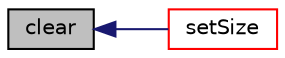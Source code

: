 digraph "clear"
{
  bgcolor="transparent";
  edge [fontname="Helvetica",fontsize="10",labelfontname="Helvetica",labelfontsize="10"];
  node [fontname="Helvetica",fontsize="10",shape=record];
  rankdir="LR";
  Node499 [label="clear",height=0.2,width=0.4,color="black", fillcolor="grey75", style="filled", fontcolor="black"];
  Node499 -> Node500 [dir="back",color="midnightblue",fontsize="10",style="solid",fontname="Helvetica"];
  Node500 [label="setSize",height=0.2,width=0.4,color="red",URL="$a22445.html#af3583086fd372b92d02566648e367596",tooltip="Reset size of CompactListList. "];
}
